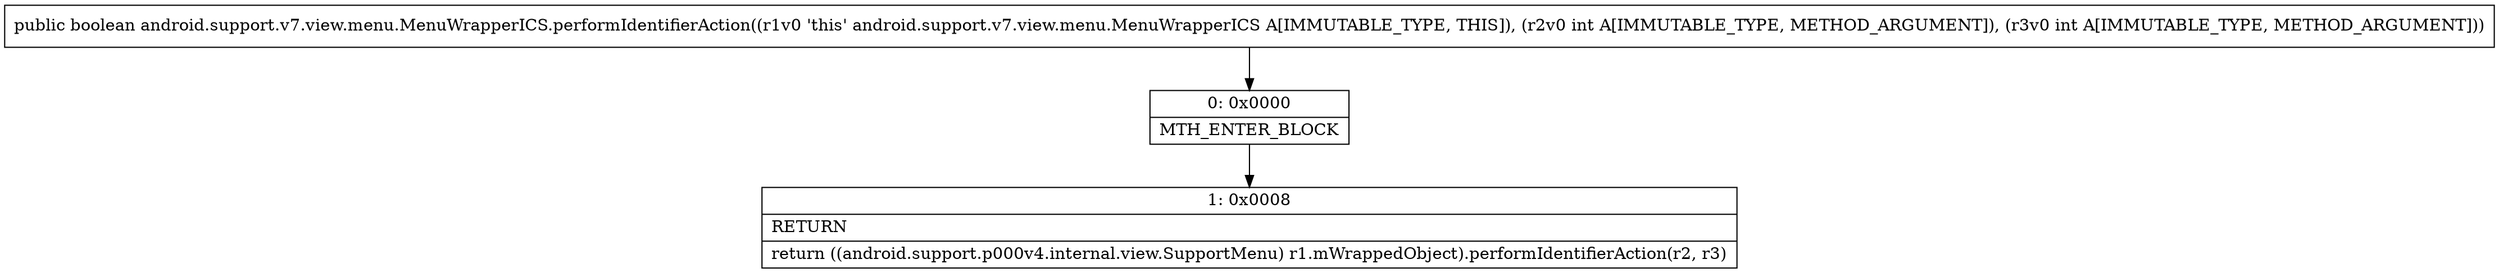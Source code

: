 digraph "CFG forandroid.support.v7.view.menu.MenuWrapperICS.performIdentifierAction(II)Z" {
Node_0 [shape=record,label="{0\:\ 0x0000|MTH_ENTER_BLOCK\l}"];
Node_1 [shape=record,label="{1\:\ 0x0008|RETURN\l|return ((android.support.p000v4.internal.view.SupportMenu) r1.mWrappedObject).performIdentifierAction(r2, r3)\l}"];
MethodNode[shape=record,label="{public boolean android.support.v7.view.menu.MenuWrapperICS.performIdentifierAction((r1v0 'this' android.support.v7.view.menu.MenuWrapperICS A[IMMUTABLE_TYPE, THIS]), (r2v0 int A[IMMUTABLE_TYPE, METHOD_ARGUMENT]), (r3v0 int A[IMMUTABLE_TYPE, METHOD_ARGUMENT])) }"];
MethodNode -> Node_0;
Node_0 -> Node_1;
}

